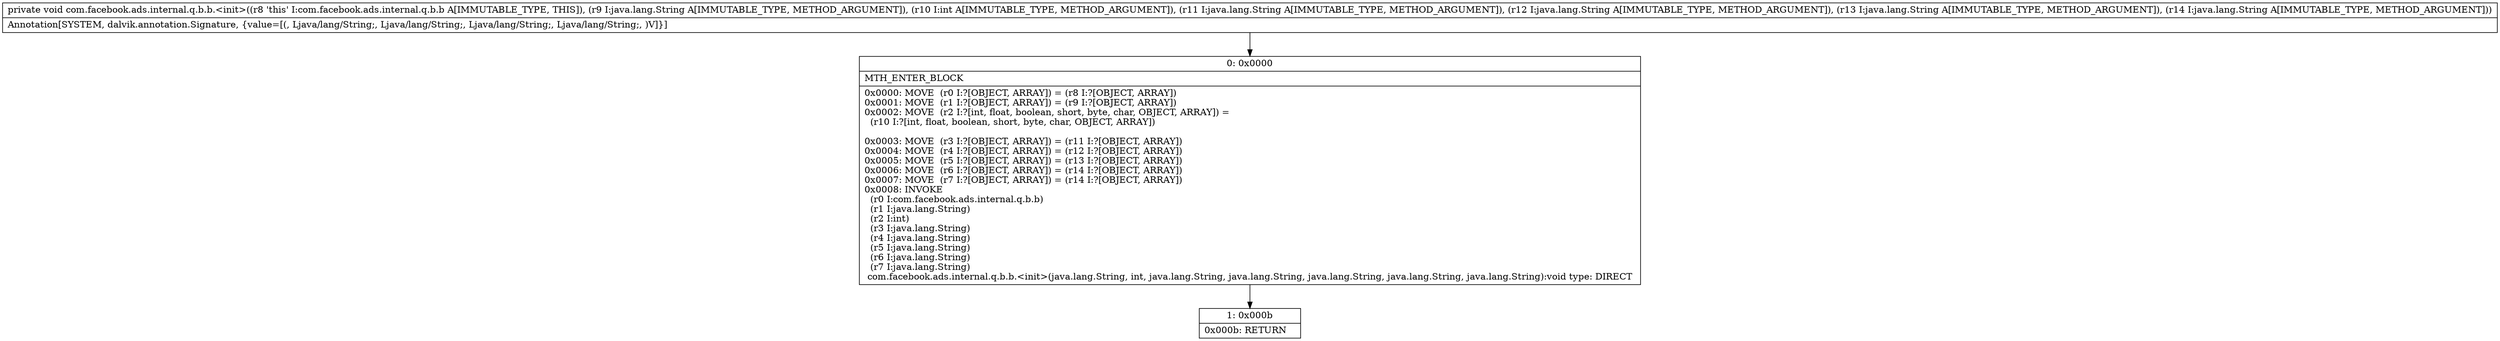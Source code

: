 digraph "CFG forcom.facebook.ads.internal.q.b.b.\<init\>(Ljava\/lang\/String;ILjava\/lang\/String;Ljava\/lang\/String;Ljava\/lang\/String;Ljava\/lang\/String;)V" {
Node_0 [shape=record,label="{0\:\ 0x0000|MTH_ENTER_BLOCK\l|0x0000: MOVE  (r0 I:?[OBJECT, ARRAY]) = (r8 I:?[OBJECT, ARRAY]) \l0x0001: MOVE  (r1 I:?[OBJECT, ARRAY]) = (r9 I:?[OBJECT, ARRAY]) \l0x0002: MOVE  (r2 I:?[int, float, boolean, short, byte, char, OBJECT, ARRAY]) = \l  (r10 I:?[int, float, boolean, short, byte, char, OBJECT, ARRAY])\l \l0x0003: MOVE  (r3 I:?[OBJECT, ARRAY]) = (r11 I:?[OBJECT, ARRAY]) \l0x0004: MOVE  (r4 I:?[OBJECT, ARRAY]) = (r12 I:?[OBJECT, ARRAY]) \l0x0005: MOVE  (r5 I:?[OBJECT, ARRAY]) = (r13 I:?[OBJECT, ARRAY]) \l0x0006: MOVE  (r6 I:?[OBJECT, ARRAY]) = (r14 I:?[OBJECT, ARRAY]) \l0x0007: MOVE  (r7 I:?[OBJECT, ARRAY]) = (r14 I:?[OBJECT, ARRAY]) \l0x0008: INVOKE  \l  (r0 I:com.facebook.ads.internal.q.b.b)\l  (r1 I:java.lang.String)\l  (r2 I:int)\l  (r3 I:java.lang.String)\l  (r4 I:java.lang.String)\l  (r5 I:java.lang.String)\l  (r6 I:java.lang.String)\l  (r7 I:java.lang.String)\l com.facebook.ads.internal.q.b.b.\<init\>(java.lang.String, int, java.lang.String, java.lang.String, java.lang.String, java.lang.String, java.lang.String):void type: DIRECT \l}"];
Node_1 [shape=record,label="{1\:\ 0x000b|0x000b: RETURN   \l}"];
MethodNode[shape=record,label="{private void com.facebook.ads.internal.q.b.b.\<init\>((r8 'this' I:com.facebook.ads.internal.q.b.b A[IMMUTABLE_TYPE, THIS]), (r9 I:java.lang.String A[IMMUTABLE_TYPE, METHOD_ARGUMENT]), (r10 I:int A[IMMUTABLE_TYPE, METHOD_ARGUMENT]), (r11 I:java.lang.String A[IMMUTABLE_TYPE, METHOD_ARGUMENT]), (r12 I:java.lang.String A[IMMUTABLE_TYPE, METHOD_ARGUMENT]), (r13 I:java.lang.String A[IMMUTABLE_TYPE, METHOD_ARGUMENT]), (r14 I:java.lang.String A[IMMUTABLE_TYPE, METHOD_ARGUMENT]))  | Annotation[SYSTEM, dalvik.annotation.Signature, \{value=[(, Ljava\/lang\/String;, Ljava\/lang\/String;, Ljava\/lang\/String;, Ljava\/lang\/String;, )V]\}]\l}"];
MethodNode -> Node_0;
Node_0 -> Node_1;
}

